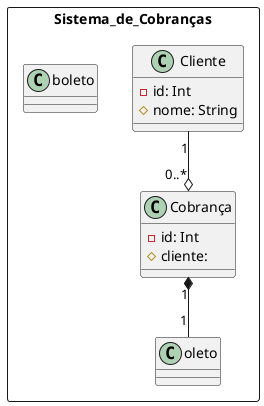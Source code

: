 @startuml sisDeCobrança
  package Sistema_de_Cobranças <<rectangle>> {
    class Cliente {
      - id: Int
      # nome: String
    }
    class Cobrança {
      - id: Int
      # cliente: 
    }
    Cliente "1" --o "0..*" Cobrança
    class boleto {}
    Cobrança "1" *-- "1" oleto
  }
@enduml